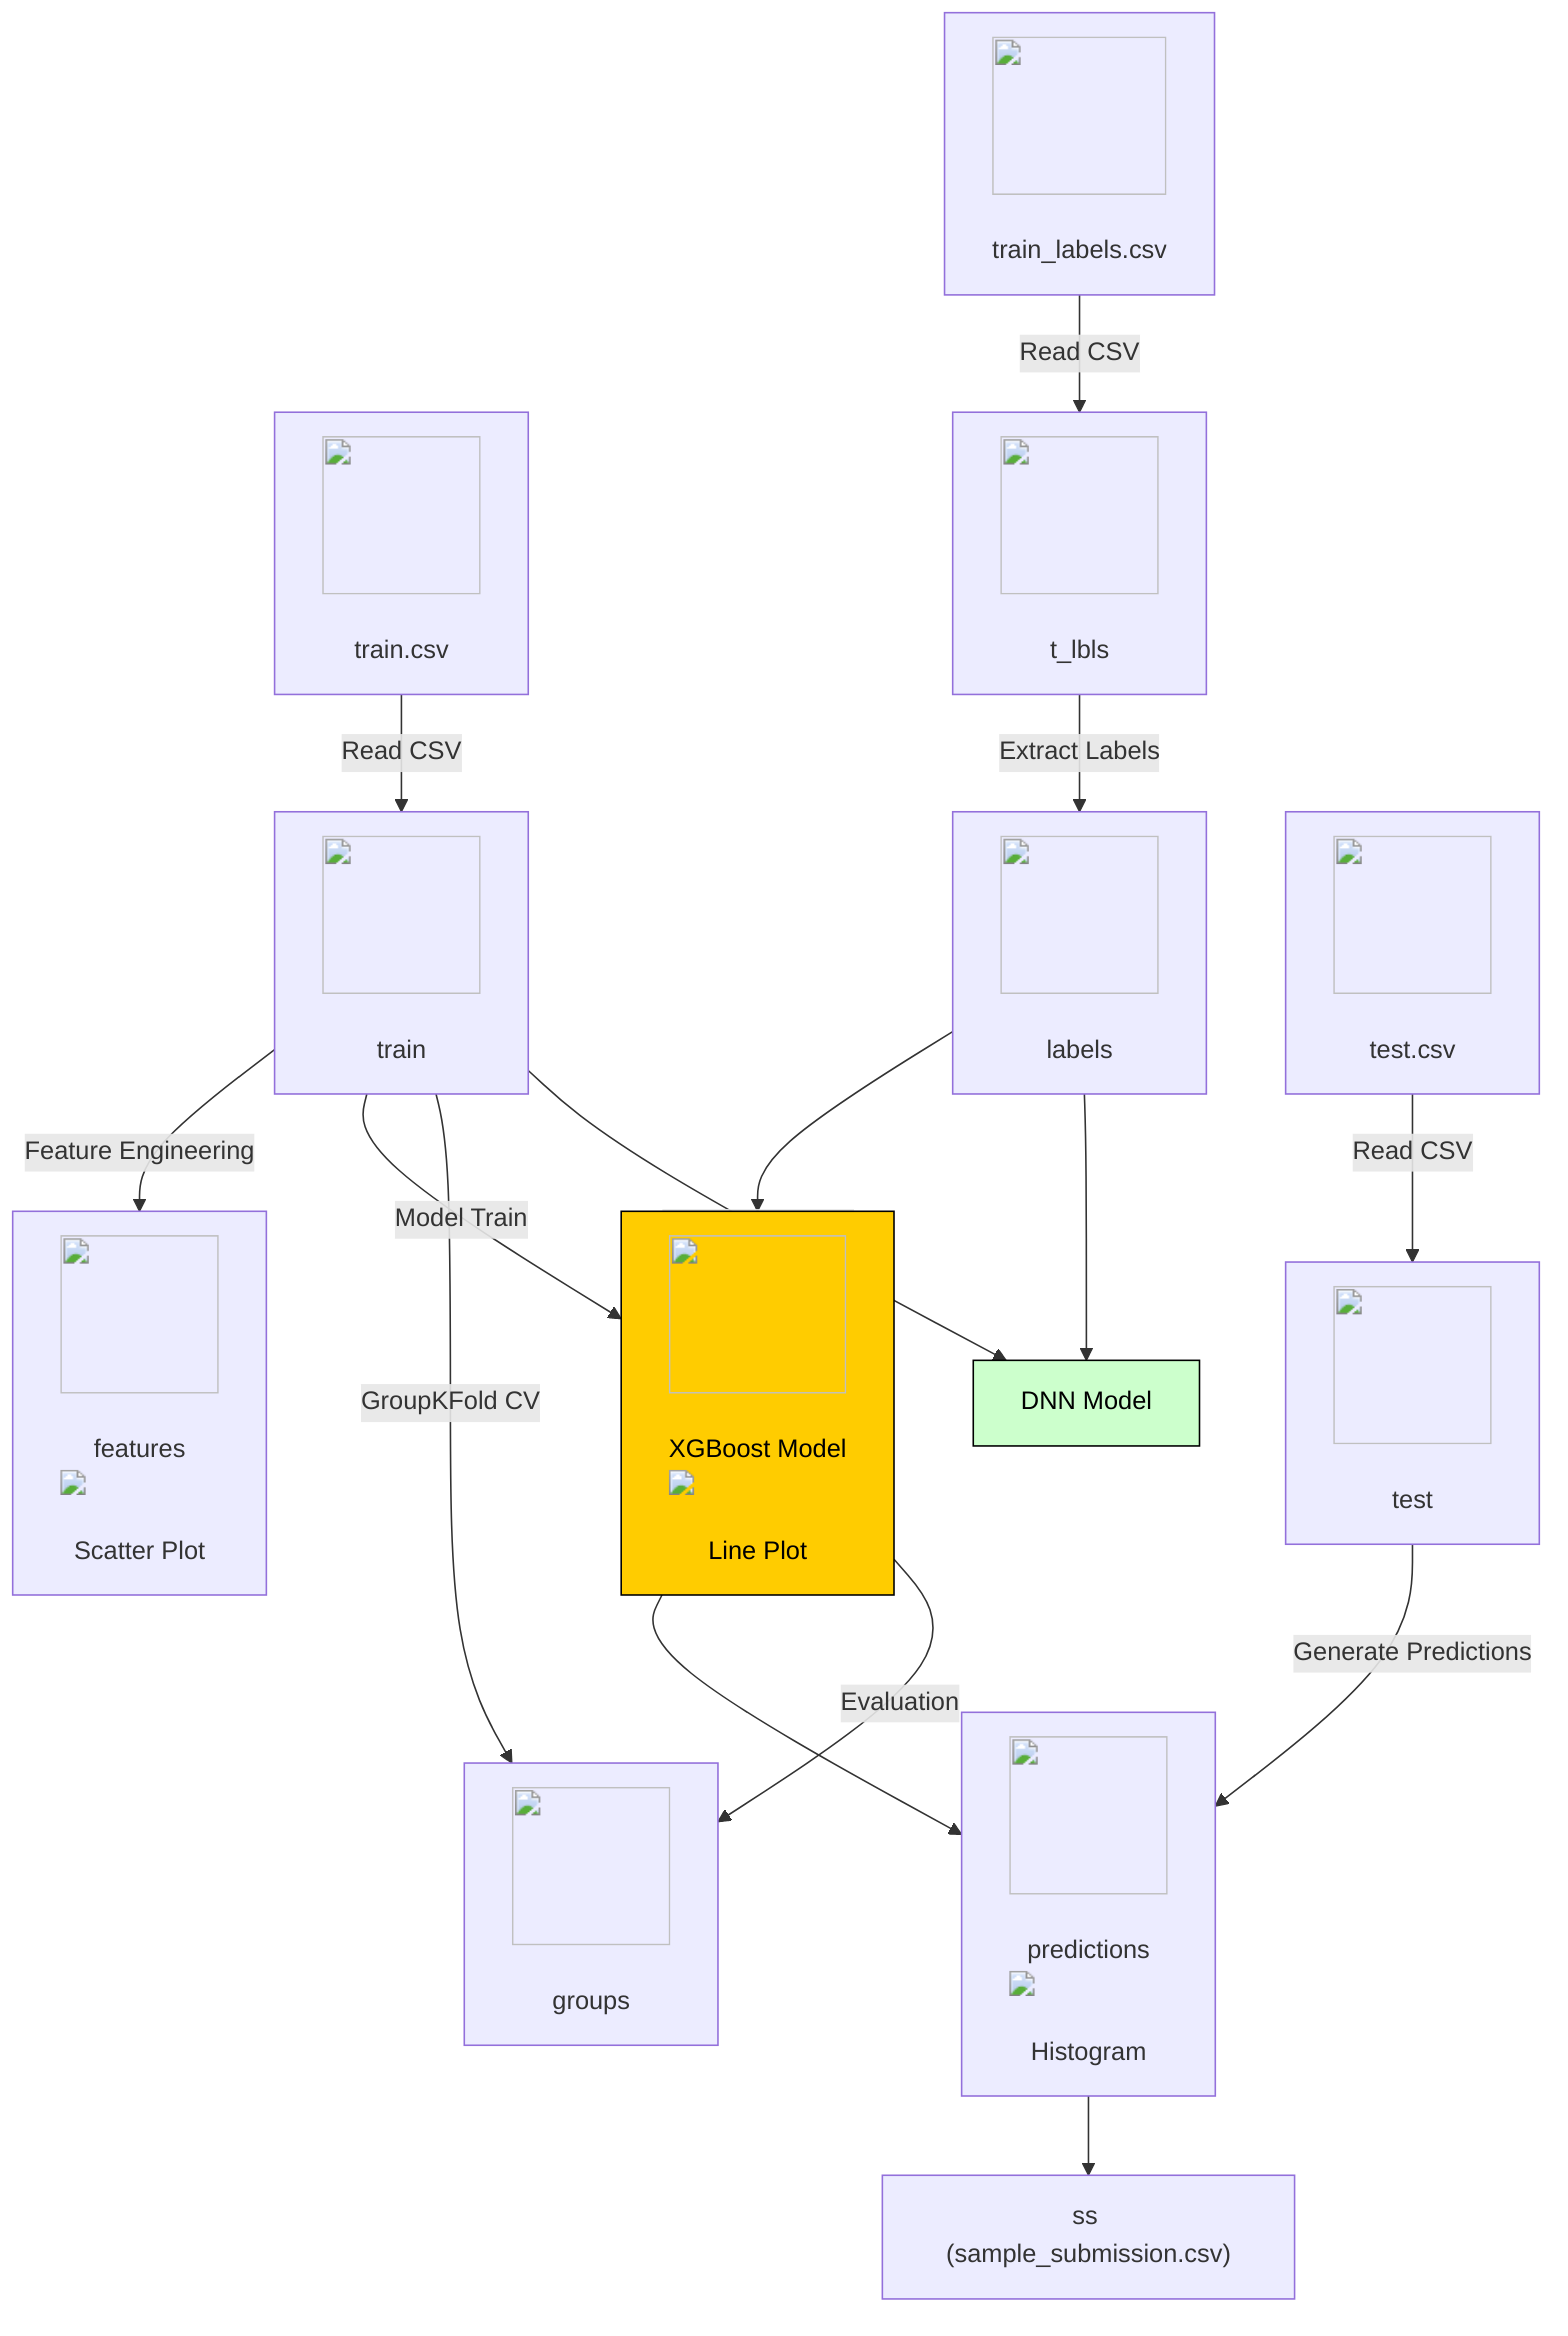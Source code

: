 graph TD
    A["<img src='icons/file.svg' width=100 height=100/> <br/> train.csv"] --> |"Read CSV"| B["<img src='icons/table.svg' width=100 height=100/> <br/> train"]
    B --> |"Feature Engineering"| E["<img src='icons/column_split.svg' width=100 height=100/> <br/> features \n<img src='dummy_plots/scatter_plot_template.svg'/> <br/> Scatter Plot"]
    B --> |"Model Train"| J["<img src='icons/brain.svg' width=100 height=100/> <br/> XGBoost Model \n<img src='dummy_plots/lineplot_template.svg'/> <br/> Line Plot"]
    J --> O["<img src='icons/database.svg' width=100 height=100/> <br/> predictions \n<img src='dummy_plots/hist_template.svg'/> <br/> Histogram"]
    O --> Q["ss (sample_submission.csv)"]
    S["<img src='icons/file.svg' width=100 height=100/> <br/> train_labels.csv"] --> |"Read CSV"| T["<img src='icons/table.svg' width=100 height=100/> <br/> t_lbls"]
    T --> |"Extract Labels"| U["<img src='icons/column_split.svg' width=100 height=100/> <br/> labels"]
    U --> J
    D["<img src='icons/file.svg' width=100 height=100/> <br/> test.csv"] --> |"Read CSV"| H["<img src='icons/table.svg' width=100 height=100/> <br/> test"]
    H --> |"Generate Predictions"| O
    B --> |"GroupKFold CV"| V["<img src='icons/row_split.svg' width=100 height=100/> <br/> groups"]
    J --> |"Evaluation"| V
    
    %% Model Specifics
    J:::XGBoostModel
    classDef XGBoostModel fill:#ffcc00,stroke:#000,color:#000;
    
    %% DNN model training
    W["DNN Model"]
    B --> |"Data Preparation"| W
    W:::DNNModel
    U --> W
    
    classDef DNNModel fill:#ccffcc,stroke:#000,color:#000;